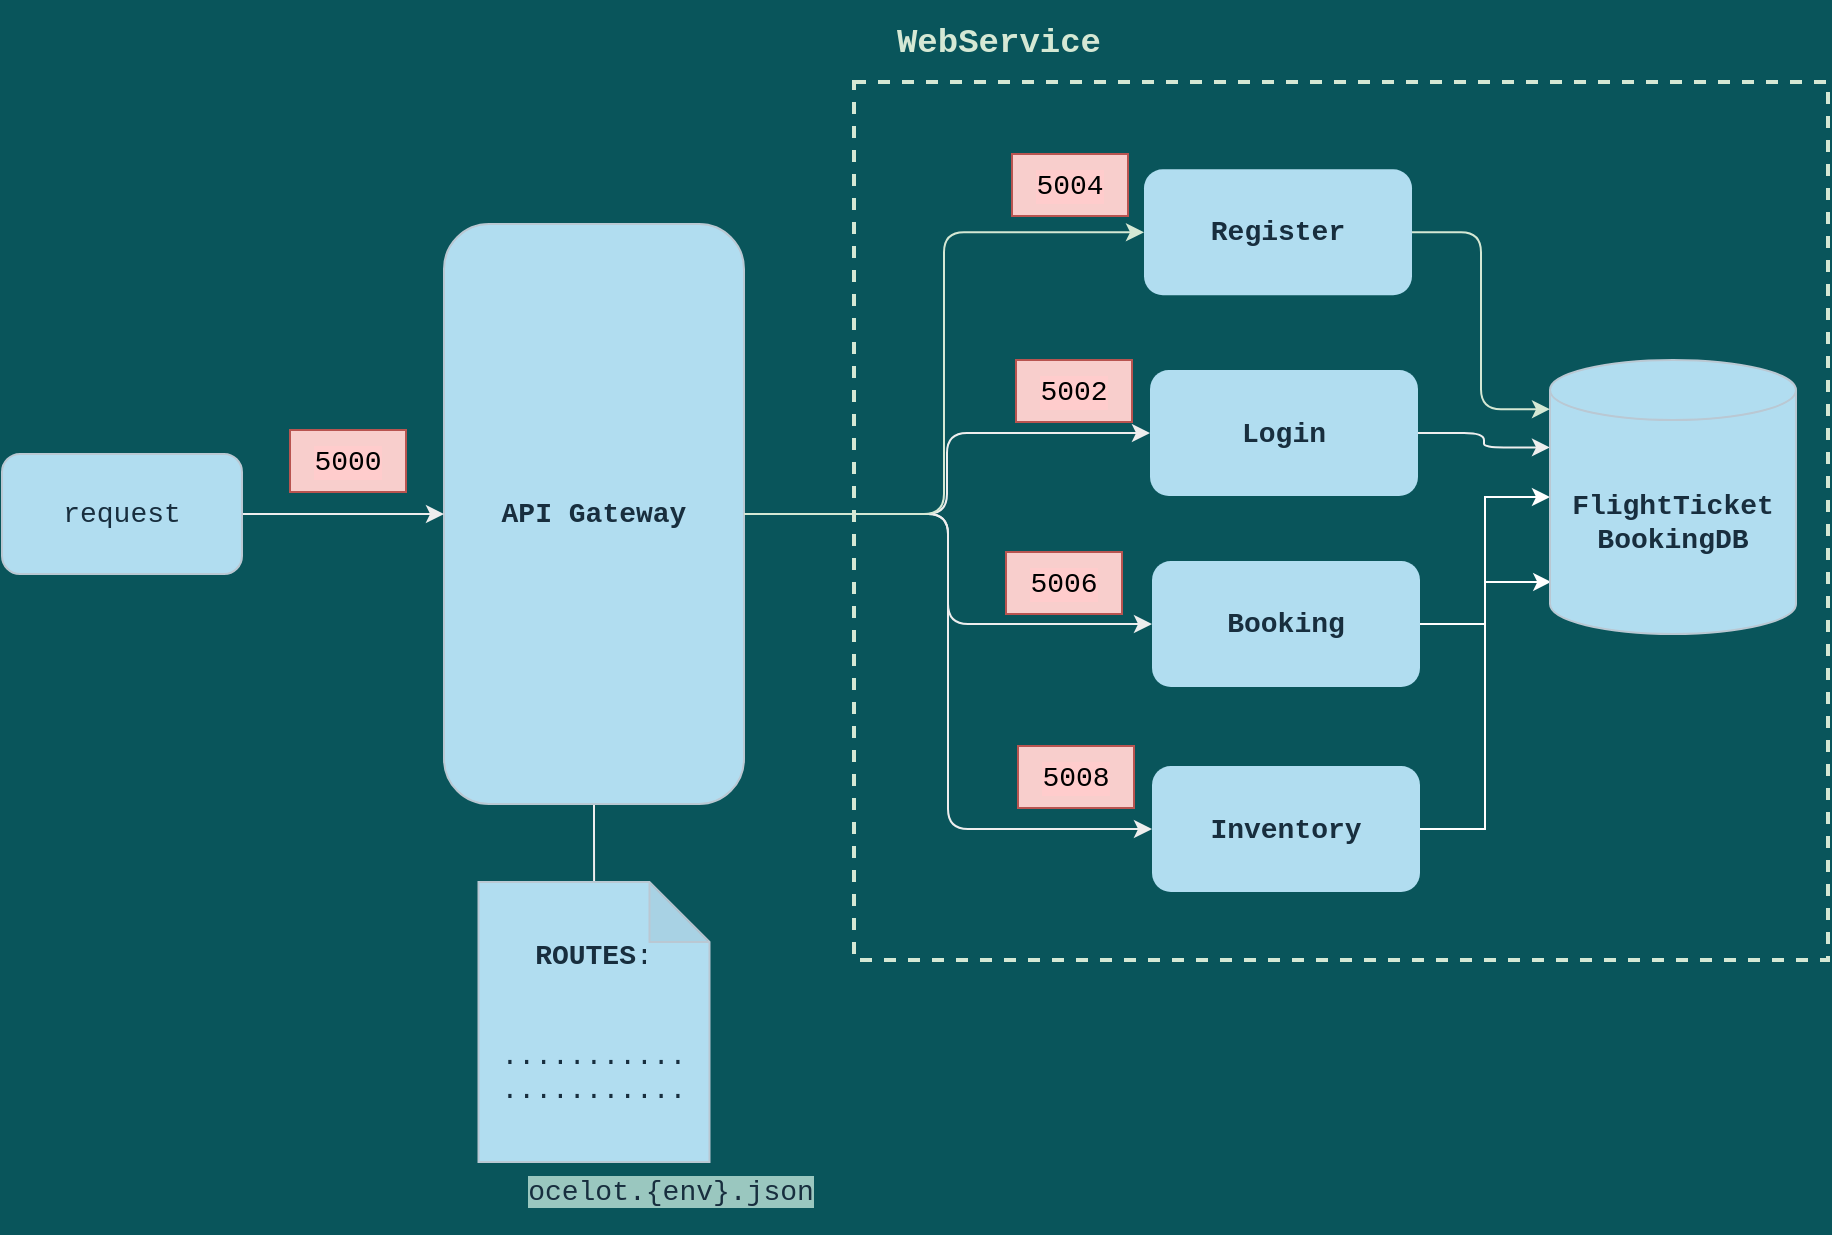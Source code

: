 <mxfile version="18.0.8" type="device"><diagram id="2ihp5YE9DPnHaeFiqa_3" name="Page-1"><mxGraphModel dx="1703" dy="593" grid="0" gridSize="10" guides="1" tooltips="1" connect="1" arrows="1" fold="1" page="1" pageScale="1" pageWidth="1000" pageHeight="1000" background="#09555B" math="0" shadow="0"><root><mxCell id="0"/><mxCell id="1" parent="0"/><mxCell id="w35C1hRVI7y7F2OmpsHe-7" value="" style="edgeStyle=orthogonalEdgeStyle;rounded=1;orthogonalLoop=1;jettySize=auto;html=1;fontFamily=Courier New;fontSize=14;endArrow=none;endFill=0;labelBackgroundColor=#09555B;strokeColor=#EEEEEE;fontColor=#FFFFFF;" parent="1" source="w35C1hRVI7y7F2OmpsHe-2" target="w35C1hRVI7y7F2OmpsHe-5" edge="1"><mxGeometry relative="1" as="geometry"/></mxCell><mxCell id="w35C1hRVI7y7F2OmpsHe-12" style="edgeStyle=orthogonalEdgeStyle;curved=0;rounded=1;sketch=0;orthogonalLoop=1;jettySize=auto;html=1;entryX=0;entryY=0.5;entryDx=0;entryDy=0;fontColor=#FFFFFF;strokeColor=#EEEEEE;" parent="1" source="w35C1hRVI7y7F2OmpsHe-2" target="w35C1hRVI7y7F2OmpsHe-9" edge="1"><mxGeometry relative="1" as="geometry"/></mxCell><mxCell id="w35C1hRVI7y7F2OmpsHe-13" style="edgeStyle=orthogonalEdgeStyle;curved=0;rounded=1;sketch=0;orthogonalLoop=1;jettySize=auto;html=1;exitX=1;exitY=0.5;exitDx=0;exitDy=0;entryX=0;entryY=0.5;entryDx=0;entryDy=0;fontColor=#FFFFFF;strokeColor=#EEEEEE;" parent="1" source="w35C1hRVI7y7F2OmpsHe-2" target="w35C1hRVI7y7F2OmpsHe-11" edge="1"><mxGeometry relative="1" as="geometry"/></mxCell><mxCell id="w35C1hRVI7y7F2OmpsHe-2" value="&lt;font face=&quot;Courier New&quot; style=&quot;font-size: 14px&quot;&gt;&lt;b&gt;API Gateway&lt;/b&gt;&lt;/font&gt;" style="rounded=1;whiteSpace=wrap;html=1;fillColor=#B1DDF0;strokeColor=#BAC8D3;fontColor=#182E3E;" parent="1" vertex="1"><mxGeometry x="266" y="235" width="150" height="290" as="geometry"/></mxCell><mxCell id="w35C1hRVI7y7F2OmpsHe-16" style="edgeStyle=orthogonalEdgeStyle;curved=0;rounded=1;sketch=0;orthogonalLoop=1;jettySize=auto;html=1;entryX=0;entryY=0.5;entryDx=0;entryDy=0;fontColor=#FFFFFF;strokeColor=#EEEEEE;" parent="1" source="w35C1hRVI7y7F2OmpsHe-2" target="w35C1hRVI7y7F2OmpsHe-15" edge="1"><mxGeometry relative="1" as="geometry"/></mxCell><mxCell id="w35C1hRVI7y7F2OmpsHe-5" value="&lt;font face=&quot;Courier New&quot; style=&quot;font-size: 14px&quot;&gt;&lt;b&gt;ROUTES&lt;/b&gt;:&lt;br&gt;&lt;br&gt;&lt;div style=&quot;text-align: left&quot;&gt;&lt;br&gt;&lt;/div&gt;&lt;div style=&quot;text-align: left&quot;&gt;&lt;span&gt;...........&lt;/span&gt;&lt;/div&gt;&lt;div style=&quot;text-align: left&quot;&gt;&lt;span&gt;...........&lt;/span&gt;&lt;/div&gt;&lt;/font&gt;" style="shape=note;whiteSpace=wrap;html=1;backgroundOutline=1;darkOpacity=0.05;fillColor=#B1DDF0;strokeColor=#BAC8D3;fontColor=#182E3E;rounded=1;" parent="1" vertex="1"><mxGeometry x="283.25" y="564" width="115.5" height="140" as="geometry"/></mxCell><mxCell id="F7ljrafZ5Gwdp6LoBixH-7" value="" style="rounded=0;whiteSpace=wrap;html=1;fillColor=none;dashed=1;strokeColor=#D5E8D4;strokeWidth=2;" parent="1" vertex="1"><mxGeometry x="471" y="164" width="487" height="439" as="geometry"/></mxCell><mxCell id="F7ljrafZ5Gwdp6LoBixH-3" style="edgeStyle=orthogonalEdgeStyle;rounded=1;orthogonalLoop=1;jettySize=auto;html=1;entryX=0;entryY=0.5;entryDx=0;entryDy=0;strokeColor=#D5E8D4;" parent="1" source="w35C1hRVI7y7F2OmpsHe-2" target="F7ljrafZ5Gwdp6LoBixH-1" edge="1"><mxGeometry relative="1" as="geometry"/></mxCell><mxCell id="w35C1hRVI7y7F2OmpsHe-6" value="&lt;p&gt;&lt;font style=&quot;font-size: 14px ; background-color: rgb(154 , 199 , 191)&quot; face=&quot;Courier New&quot;&gt;ocelot.{env}.json&lt;/font&gt;&lt;/p&gt;" style="text;html=1;strokeColor=none;fillColor=none;align=center;verticalAlign=middle;whiteSpace=wrap;rounded=1;fontColor=#182E3E;" parent="1" vertex="1"><mxGeometry x="300" y="704" width="158.75" height="30" as="geometry"/></mxCell><mxCell id="w35C1hRVI7y7F2OmpsHe-45" style="edgeStyle=orthogonalEdgeStyle;curved=0;rounded=1;sketch=0;orthogonalLoop=1;jettySize=auto;html=1;entryX=0;entryY=0;entryDx=0;entryDy=43.688;entryPerimeter=0;fontFamily=Courier New;fontSize=14;fontColor=#FFFFFF;strokeColor=#EEEEEE;" parent="1" source="w35C1hRVI7y7F2OmpsHe-9" target="w35C1hRVI7y7F2OmpsHe-42" edge="1"><mxGeometry relative="1" as="geometry"/></mxCell><mxCell id="w35C1hRVI7y7F2OmpsHe-9" value="&lt;font face=&quot;Courier New&quot; style=&quot;font-size: 14px&quot;&gt;&lt;b&gt;Login&lt;/b&gt;&lt;/font&gt;" style="rounded=1;whiteSpace=wrap;html=1;fillColor=#B1DDF0;strokeColor=none;fontColor=#182E3E;" parent="1" vertex="1"><mxGeometry x="619" y="308" width="134" height="63" as="geometry"/></mxCell><mxCell id="2Ma5iY0acJwOVjIzriZs-5" style="edgeStyle=orthogonalEdgeStyle;rounded=0;orthogonalLoop=1;jettySize=auto;html=1;strokeColor=#FFFFFF;" edge="1" parent="1" source="w35C1hRVI7y7F2OmpsHe-11" target="w35C1hRVI7y7F2OmpsHe-42"><mxGeometry relative="1" as="geometry"/></mxCell><mxCell id="w35C1hRVI7y7F2OmpsHe-11" value="&lt;b style=&quot;font-family: &amp;quot;Courier New&amp;quot;; font-size: 14px;&quot;&gt;Booking&lt;/b&gt;" style="rounded=1;whiteSpace=wrap;html=1;fillColor=#B1DDF0;strokeColor=none;fontColor=#182E3E;" parent="1" vertex="1"><mxGeometry x="620" y="403.5" width="134" height="63" as="geometry"/></mxCell><mxCell id="2Ma5iY0acJwOVjIzriZs-6" style="edgeStyle=orthogonalEdgeStyle;rounded=0;orthogonalLoop=1;jettySize=auto;html=1;entryX=0.005;entryY=0.81;entryDx=0;entryDy=0;entryPerimeter=0;strokeColor=#FFFFFF;" edge="1" parent="1" source="w35C1hRVI7y7F2OmpsHe-15" target="w35C1hRVI7y7F2OmpsHe-42"><mxGeometry relative="1" as="geometry"/></mxCell><mxCell id="w35C1hRVI7y7F2OmpsHe-15" value="&lt;b style=&quot;font-family: &amp;quot;Courier New&amp;quot;; font-size: 14px;&quot;&gt;Inventory&lt;/b&gt;" style="rounded=1;whiteSpace=wrap;html=1;fillColor=#B1DDF0;strokeColor=none;fontColor=#182E3E;" parent="1" vertex="1"><mxGeometry x="620" y="506" width="134" height="63" as="geometry"/></mxCell><mxCell id="w35C1hRVI7y7F2OmpsHe-18" value="5006" style="rounded=0;whiteSpace=wrap;html=1;labelBackgroundColor=#FFCCCC;sketch=0;fontFamily=Courier New;fontSize=14;strokeColor=#b85450;fillColor=#f8cecc;" parent="1" vertex="1"><mxGeometry x="547" y="399" width="58" height="31" as="geometry"/></mxCell><mxCell id="w35C1hRVI7y7F2OmpsHe-19" value="5002" style="rounded=0;whiteSpace=wrap;html=1;labelBackgroundColor=#FFCCCC;sketch=0;fontFamily=Courier New;fontSize=14;strokeColor=#b85450;fillColor=#f8cecc;" parent="1" vertex="1"><mxGeometry x="552" y="303" width="58" height="31" as="geometry"/></mxCell><mxCell id="w35C1hRVI7y7F2OmpsHe-22" value="5000" style="rounded=0;whiteSpace=wrap;html=1;labelBackgroundColor=#FFCCCC;sketch=0;fontFamily=Courier New;fontSize=14;strokeColor=#b85450;fillColor=#f8cecc;" parent="1" vertex="1"><mxGeometry x="189" y="338" width="58" height="31" as="geometry"/></mxCell><mxCell id="w35C1hRVI7y7F2OmpsHe-27" style="edgeStyle=orthogonalEdgeStyle;curved=0;rounded=1;sketch=0;orthogonalLoop=1;jettySize=auto;html=1;exitX=1;exitY=0.5;exitDx=0;exitDy=0;entryX=0;entryY=0.5;entryDx=0;entryDy=0;fontFamily=Courier New;fontSize=14;fontColor=#FFFFFF;strokeColor=#EEEEEE;" parent="1" source="w35C1hRVI7y7F2OmpsHe-26" target="w35C1hRVI7y7F2OmpsHe-2" edge="1"><mxGeometry relative="1" as="geometry"/></mxCell><mxCell id="w35C1hRVI7y7F2OmpsHe-26" value="request" style="rounded=1;whiteSpace=wrap;html=1;labelBackgroundColor=none;sketch=0;fontFamily=Courier New;fontSize=14;fontColor=#182E3E;strokeColor=#BAC8D3;fillColor=#B1DDF0;" parent="1" vertex="1"><mxGeometry x="45" y="350" width="120" height="60" as="geometry"/></mxCell><mxCell id="w35C1hRVI7y7F2OmpsHe-28" value="5008" style="rounded=0;whiteSpace=wrap;html=1;labelBackgroundColor=#FFCCCC;sketch=0;fontFamily=Courier New;fontSize=14;strokeColor=#b85450;fillColor=#f8cecc;" parent="1" vertex="1"><mxGeometry x="553" y="496" width="58" height="31" as="geometry"/></mxCell><mxCell id="w35C1hRVI7y7F2OmpsHe-42" value="&lt;b&gt;FlightTicket&lt;br&gt;BookingDB&lt;/b&gt;" style="shape=cylinder3;whiteSpace=wrap;html=1;boundedLbl=1;backgroundOutline=1;size=15;rounded=1;labelBackgroundColor=none;sketch=0;fontFamily=Courier New;fontSize=14;fontColor=#182E3E;strokeColor=#BAC8D3;fillColor=#B1DDF0;" parent="1" vertex="1"><mxGeometry x="819" y="303" width="123" height="137" as="geometry"/></mxCell><mxCell id="F7ljrafZ5Gwdp6LoBixH-6" style="edgeStyle=orthogonalEdgeStyle;rounded=1;orthogonalLoop=1;jettySize=auto;html=1;entryX=0;entryY=0;entryDx=0;entryDy=24.562;entryPerimeter=0;strokeColor=#D5E8D4;" parent="1" source="F7ljrafZ5Gwdp6LoBixH-1" target="w35C1hRVI7y7F2OmpsHe-42" edge="1"><mxGeometry relative="1" as="geometry"><mxPoint x="793" y="239.125" as="targetPoint"/></mxGeometry></mxCell><mxCell id="F7ljrafZ5Gwdp6LoBixH-1" value="&lt;font face=&quot;Courier New&quot; style=&quot;font-size: 14px&quot;&gt;&lt;b&gt;Register&lt;/b&gt;&lt;/font&gt;" style="rounded=1;whiteSpace=wrap;html=1;fillColor=#B1DDF0;strokeColor=none;fontColor=#182E3E;" parent="1" vertex="1"><mxGeometry x="616" y="207.62" width="134" height="63" as="geometry"/></mxCell><mxCell id="F7ljrafZ5Gwdp6LoBixH-5" value="5004" style="rounded=0;whiteSpace=wrap;html=1;labelBackgroundColor=#FFCCCC;sketch=0;fontFamily=Courier New;fontSize=14;strokeColor=#b85450;fillColor=#f8cecc;" parent="1" vertex="1"><mxGeometry x="550" y="200" width="58" height="31" as="geometry"/></mxCell><mxCell id="F7ljrafZ5Gwdp6LoBixH-8" value="&lt;p&gt;&lt;font color=&quot;#d5e8d4&quot; face=&quot;Courier New&quot; size=&quot;1&quot;&gt;&lt;b style=&quot;font-size: 17px&quot;&gt;WebService&lt;/b&gt;&lt;/font&gt;&lt;/p&gt;" style="text;html=1;align=center;verticalAlign=middle;resizable=0;points=[];autosize=1;strokeColor=none;fillColor=none;" parent="1" vertex="1"><mxGeometry x="488" y="123" width="110" height="44" as="geometry"/></mxCell></root></mxGraphModel></diagram></mxfile>